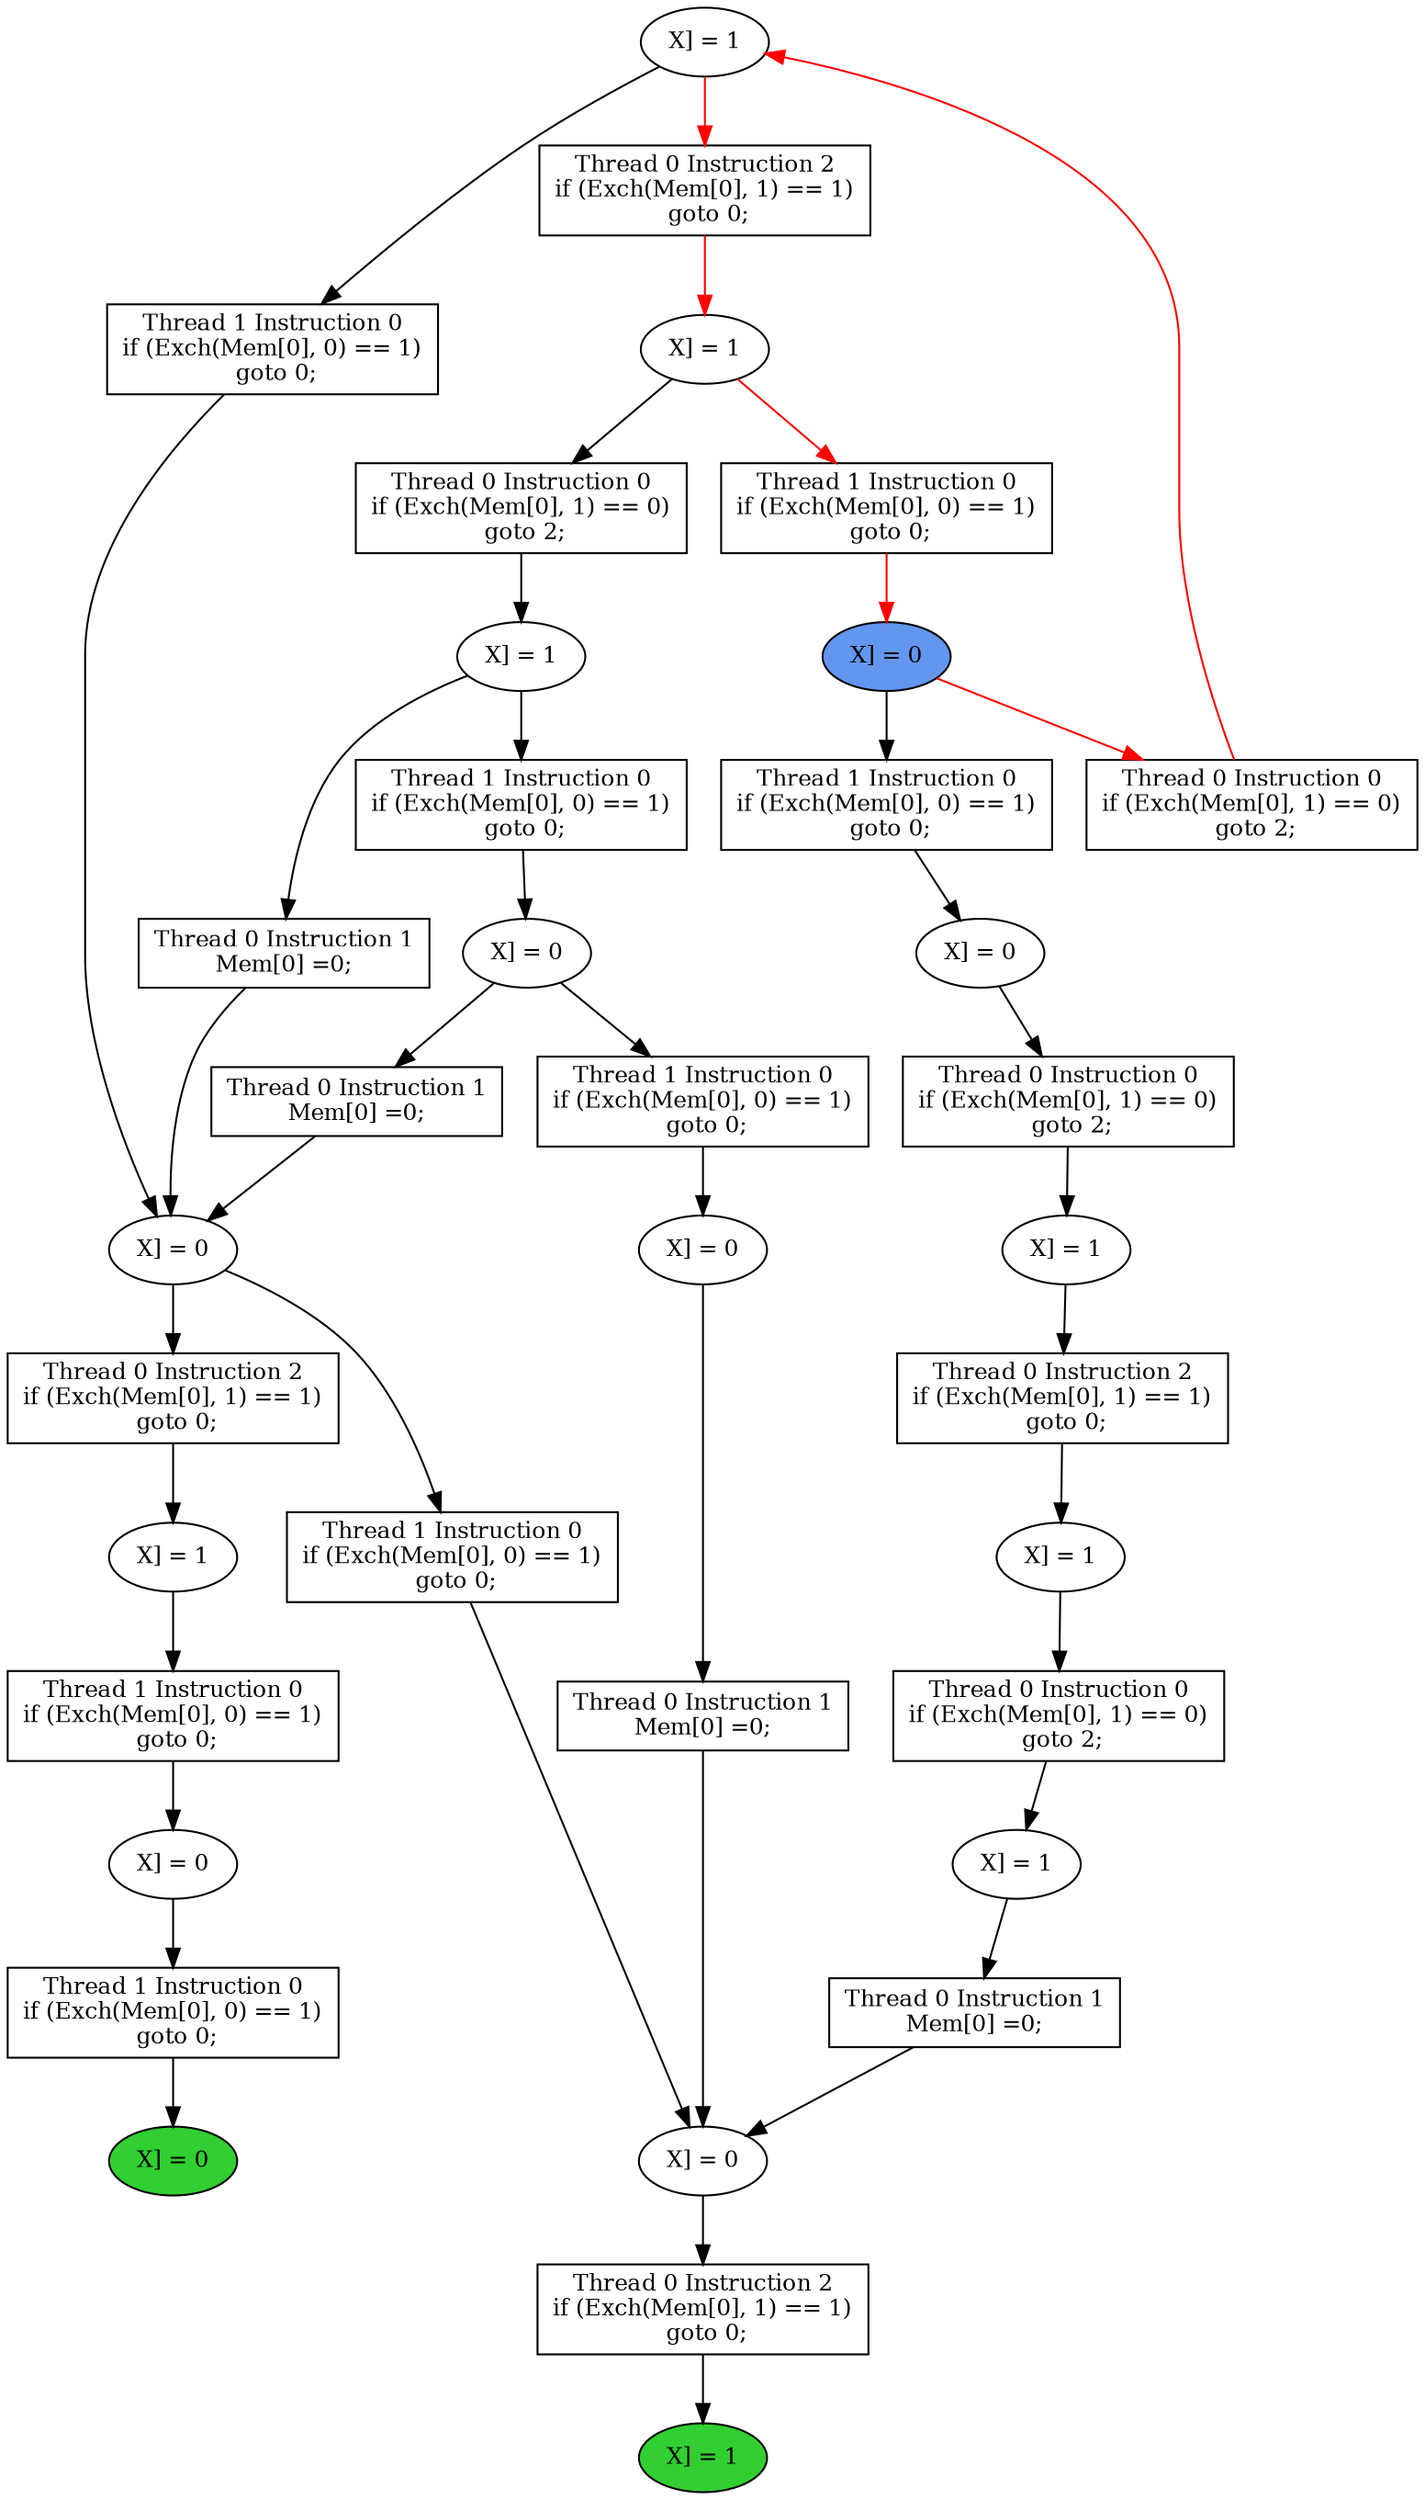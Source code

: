 digraph "graph" {
graph [fontsize=12]
node [fontsize=12]
edge [fontsize=12]
rankdir=TB;
"N16" -> "N15" [uuid = "<A0, END1>", color = "#000000", fontcolor = "#ffffff", style = "solid", label = "", dir = "forward", weight = "1"]
"N25" -> "N24" [uuid = "<A1, S4>", color = "#000000", fontcolor = "#ffffff", style = "solid", label = "", dir = "forward", weight = "1"]
"N30" -> "N17" [uuid = "<A2, S7>", color = "#000000", fontcolor = "#ffffff", style = "solid", label = "", dir = "forward", weight = "1"]
"N29" -> "N28" [uuid = "<A3, S6>", color = "#000000", fontcolor = "#ffffff", style = "solid", label = "", dir = "forward", weight = "1"]
"N34" -> "N33" [uuid = "<A4, S5>", color = "#000000", fontcolor = "#ffffff", style = "solid", label = "", dir = "forward", weight = "1"]
"N12" -> "N11" [uuid = "<A5, S1>", color = "#000000", fontcolor = "#ffffff", style = "solid", label = "", dir = "forward", weight = "1"]
"N38" -> "N31" [uuid = "<A6, S0>", color = "#000000", fontcolor = "#ffffff", style = "solid", label = "", dir = "forward", weight = "1"]
"N21" -> "N17" [uuid = "<A7, S7>", color = "#000000", fontcolor = "#ffffff", style = "solid", label = "", dir = "forward", weight = "1"]
"N18" -> "N17" [uuid = "<A8, S7>", color = "#000000", fontcolor = "#ffffff", style = "solid", label = "", dir = "forward", weight = "1"]
"N35" -> "N31" [uuid = "<A9, S0>", color = "#000000", fontcolor = "#ffffff", style = "solid", label = "", dir = "forward", weight = "1"]
"N32" -> "N31" [uuid = "<A10, S0>", color = "#000000", fontcolor = "#ffffff", style = "solid", label = "", dir = "forward", weight = "1"]
"N44" -> "N43" [uuid = "<A11, START>", color = "#ff0000", fontcolor = "#ffffff", style = "solid", label = "", dir = "forward", weight = "1"]
"N14" -> "N13" [uuid = "<A12, S3>", color = "#000000", fontcolor = "#ffffff", style = "solid", label = "", dir = "forward", weight = "1"]
"N46" -> "N45" [uuid = "<A13, S2>", color = "#ff0000", fontcolor = "#ffffff", style = "solid", label = "", dir = "forward", weight = "1"]
"N27" -> "N26" [uuid = "<A14, S12>", color = "#000000", fontcolor = "#ffffff", style = "solid", label = "", dir = "forward", weight = "1"]
"N23" -> "N22" [uuid = "<A15, S11>", color = "#000000", fontcolor = "#ffffff", style = "solid", label = "", dir = "forward", weight = "1"]
"N47" -> "N42" [uuid = "<A16, S10>", color = "#ff0000", fontcolor = "#ffffff", style = "solid", label = "", dir = "back", weight = "1"]
"N37" -> "N36" [uuid = "<A17, S9>", color = "#000000", fontcolor = "#ffffff", style = "solid", label = "", dir = "forward", weight = "1"]
"N10" -> "N9" [uuid = "<A18, END0>", color = "#000000", fontcolor = "#ffffff", style = "solid", label = "", dir = "forward", weight = "1"]
"N20" -> "N19" [uuid = "<A19, S8>", color = "#000000", fontcolor = "#ffffff", style = "solid", label = "", dir = "forward", weight = "1"]
"N17" -> "N16" [uuid = "<A0, S7>", color = "#000000", fontcolor = "#ffffff", style = "solid", label = "", dir = "forward", weight = "1"]
"N26" -> "N25" [uuid = "<A1, S12>", color = "#000000", fontcolor = "#ffffff", style = "solid", label = "", dir = "forward", weight = "1"]
"N31" -> "N30" [uuid = "<A2, S0>", color = "#000000", fontcolor = "#ffffff", style = "solid", label = "", dir = "forward", weight = "1"]
"N43" -> "N29" [uuid = "<A3, START>", color = "#000000", fontcolor = "#ffffff", style = "solid", label = "", dir = "forward", weight = "1"]
"N36" -> "N34" [uuid = "<A4, S9>", color = "#000000", fontcolor = "#ffffff", style = "solid", label = "", dir = "forward", weight = "1"]
"N13" -> "N12" [uuid = "<A5, S3>", color = "#000000", fontcolor = "#ffffff", style = "solid", label = "", dir = "forward", weight = "1"]
"N47" -> "N38" [uuid = "<A6, S10>", color = "#000000", fontcolor = "#ffffff", style = "solid", label = "", dir = "forward", weight = "1"]
"N22" -> "N21" [uuid = "<A7, S11>", color = "#000000", fontcolor = "#ffffff", style = "solid", label = "", dir = "forward", weight = "1"]
"N19" -> "N18" [uuid = "<A8, S8>", color = "#000000", fontcolor = "#ffffff", style = "solid", label = "", dir = "forward", weight = "1"]
"N36" -> "N35" [uuid = "<A9, S9>", color = "#000000", fontcolor = "#ffffff", style = "solid", label = "", dir = "forward", weight = "1"]
"N33" -> "N32" [uuid = "<A10, S5>", color = "#000000", fontcolor = "#ffffff", style = "solid", label = "", dir = "forward", weight = "1"]
"N45" -> "N44" [uuid = "<A11, S2>", color = "#ff0000", fontcolor = "#ffffff", style = "solid", label = "", dir = "forward", weight = "1"]
"N31" -> "N14" [uuid = "<A12, S0>", color = "#000000", fontcolor = "#ffffff", style = "solid", label = "", dir = "forward", weight = "1"]
"N47" -> "N46" [uuid = "<A13, S10>", color = "#ff0000", fontcolor = "#ffffff", style = "solid", label = "", dir = "forward", weight = "1"]
"N28" -> "N27" [uuid = "<A14, S6>", color = "#000000", fontcolor = "#ffffff", style = "solid", label = "", dir = "forward", weight = "1"]
"N24" -> "N23" [uuid = "<A15, S4>", color = "#000000", fontcolor = "#ffffff", style = "solid", label = "", dir = "forward", weight = "1"]
"N43" -> "N42" [uuid = "<A16, START>", color = "#ff0000", fontcolor = "#ffffff", style = "solid", label = "", dir = "forward", weight = "1"]
"N45" -> "N37" [uuid = "<A17, S2>", color = "#000000", fontcolor = "#ffffff", style = "solid", label = "", dir = "forward", weight = "1"]
"N11" -> "N10" [uuid = "<A18, S1>", color = "#000000", fontcolor = "#ffffff", style = "solid", label = "", dir = "forward", weight = "1"]
"N33" -> "N20" [uuid = "<A19, S5>", color = "#000000", fontcolor = "#ffffff", style = "solid", label = "", dir = "forward", weight = "1"]
"N9" [uuid="END0", label="X] = 0", fillcolor = "#31cf31", fontcolor = "#000000", shape = "ellipse", style = "filled, solid"]
"N10" [uuid="A18", label="Thread 1 Instruction 0
if (Exch(Mem[0], 0) == 1)
 goto 0;", fillcolor = "#ffffff", fontcolor = "#000000", shape = "box", style = "filled, solid"]
"N11" [uuid="S1", label="X] = 0", fillcolor = "#ffffff", fontcolor = "#000000", shape = "ellipse", style = "filled, solid"]
"N12" [uuid="A5", label="Thread 1 Instruction 0
if (Exch(Mem[0], 0) == 1)
 goto 0;", fillcolor = "#ffffff", fontcolor = "#000000", shape = "box", style = "filled, solid"]
"N13" [uuid="S3", label="X] = 1", fillcolor = "#ffffff", fontcolor = "#000000", shape = "ellipse", style = "filled, solid"]
"N14" [uuid="A12", label="Thread 0 Instruction 2
if (Exch(Mem[0], 1) == 1)
 goto 0;", fillcolor = "#ffffff", fontcolor = "#000000", shape = "box", style = "filled, solid"]
"N15" [uuid="END1", label="X] = 1", fillcolor = "#31cf31", fontcolor = "#000000", shape = "ellipse", style = "filled, solid"]
"N16" [uuid="A0", label="Thread 0 Instruction 2
if (Exch(Mem[0], 1) == 1)
 goto 0;", fillcolor = "#ffffff", fontcolor = "#000000", shape = "box", style = "filled, solid"]
"N17" [uuid="S7", label="X] = 0", fillcolor = "#ffffff", fontcolor = "#000000", shape = "ellipse", style = "filled, solid"]
"N18" [uuid="A8", label="Thread 0 Instruction 1
Mem[0] =0;", fillcolor = "#ffffff", fontcolor = "#000000", shape = "box", style = "filled, solid"]
"N19" [uuid="S8", label="X] = 0", fillcolor = "#ffffff", fontcolor = "#000000", shape = "ellipse", style = "filled, solid"]
"N20" [uuid="A19", label="Thread 1 Instruction 0
if (Exch(Mem[0], 0) == 1)
 goto 0;", fillcolor = "#ffffff", fontcolor = "#000000", shape = "box", style = "filled, solid"]
"N21" [uuid="A7", label="Thread 0 Instruction 1
Mem[0] =0;", fillcolor = "#ffffff", fontcolor = "#000000", shape = "box", style = "filled, solid"]
"N22" [uuid="S11", label="X] = 1", fillcolor = "#ffffff", fontcolor = "#000000", shape = "ellipse", style = "filled, solid"]
"N23" [uuid="A15", label="Thread 0 Instruction 0
if (Exch(Mem[0], 1) == 0)
 goto 2;", fillcolor = "#ffffff", fontcolor = "#000000", shape = "box", style = "filled, solid"]
"N24" [uuid="S4", label="X] = 1", fillcolor = "#ffffff", fontcolor = "#000000", shape = "ellipse", style = "filled, solid"]
"N25" [uuid="A1", label="Thread 0 Instruction 2
if (Exch(Mem[0], 1) == 1)
 goto 0;", fillcolor = "#ffffff", fontcolor = "#000000", shape = "box", style = "filled, solid"]
"N26" [uuid="S12", label="X] = 1", fillcolor = "#ffffff", fontcolor = "#000000", shape = "ellipse", style = "filled, solid"]
"N27" [uuid="A14", label="Thread 0 Instruction 0
if (Exch(Mem[0], 1) == 0)
 goto 2;", fillcolor = "#ffffff", fontcolor = "#000000", shape = "box", style = "filled, solid"]
"N28" [uuid="S6", label="X] = 0", fillcolor = "#ffffff", fontcolor = "#000000", shape = "ellipse", style = "filled, solid"]
"N29" [uuid="A3", label="Thread 1 Instruction 0
if (Exch(Mem[0], 0) == 1)
 goto 0;", fillcolor = "#ffffff", fontcolor = "#000000", shape = "box", style = "filled, solid"]
"N30" [uuid="A2", label="Thread 1 Instruction 0
if (Exch(Mem[0], 0) == 1)
 goto 0;", fillcolor = "#ffffff", fontcolor = "#000000", shape = "box", style = "filled, solid"]
"N31" [uuid="S0", label="X] = 0", fillcolor = "#ffffff", fontcolor = "#000000", shape = "ellipse", style = "filled, solid"]
"N32" [uuid="A10", label="Thread 0 Instruction 1
Mem[0] =0;", fillcolor = "#ffffff", fontcolor = "#000000", shape = "box", style = "filled, solid"]
"N33" [uuid="S5", label="X] = 0", fillcolor = "#ffffff", fontcolor = "#000000", shape = "ellipse", style = "filled, solid"]
"N34" [uuid="A4", label="Thread 1 Instruction 0
if (Exch(Mem[0], 0) == 1)
 goto 0;", fillcolor = "#ffffff", fontcolor = "#000000", shape = "box", style = "filled, solid"]
"N35" [uuid="A9", label="Thread 0 Instruction 1
Mem[0] =0;", fillcolor = "#ffffff", fontcolor = "#000000", shape = "box", style = "filled, solid"]
"N36" [uuid="S9", label="X] = 1", fillcolor = "#ffffff", fontcolor = "#000000", shape = "ellipse", style = "filled, solid"]
"N37" [uuid="A17", label="Thread 0 Instruction 0
if (Exch(Mem[0], 1) == 0)
 goto 2;", fillcolor = "#ffffff", fontcolor = "#000000", shape = "box", style = "filled, solid"]
"N38" [uuid="A6", label="Thread 1 Instruction 0
if (Exch(Mem[0], 0) == 1)
 goto 0;", fillcolor = "#ffffff", fontcolor = "#000000", shape = "box", style = "filled, solid"]
"N42" [uuid="A16", label="Thread 0 Instruction 0
if (Exch(Mem[0], 1) == 0)
 goto 2;", fillcolor = "#ffffff", fontcolor = "#000000", shape = "box", style = "filled, solid"]
"N43" [uuid="START", label="X] = 0", fillcolor = "#6396ef", fontcolor = "#000000", shape = "ellipse", style = "filled, solid"]
"N44" [uuid="A11", label="Thread 1 Instruction 0
if (Exch(Mem[0], 0) == 1)
 goto 0;", fillcolor = "#ffffff", fontcolor = "#000000", shape = "box", style = "filled, solid"]
"N45" [uuid="S2", label="X] = 1", fillcolor = "#ffffff", fontcolor = "#000000", shape = "ellipse", style = "filled, solid"]
"N46" [uuid="A13", label="Thread 0 Instruction 2
if (Exch(Mem[0], 1) == 1)
 goto 0;", fillcolor = "#ffffff", fontcolor = "#000000", shape = "box", style = "filled, solid"]
"N47" [uuid="S10", label="X] = 1", fillcolor = "#ffffff", fontcolor = "#000000", shape = "ellipse", style = "filled, solid"]
}